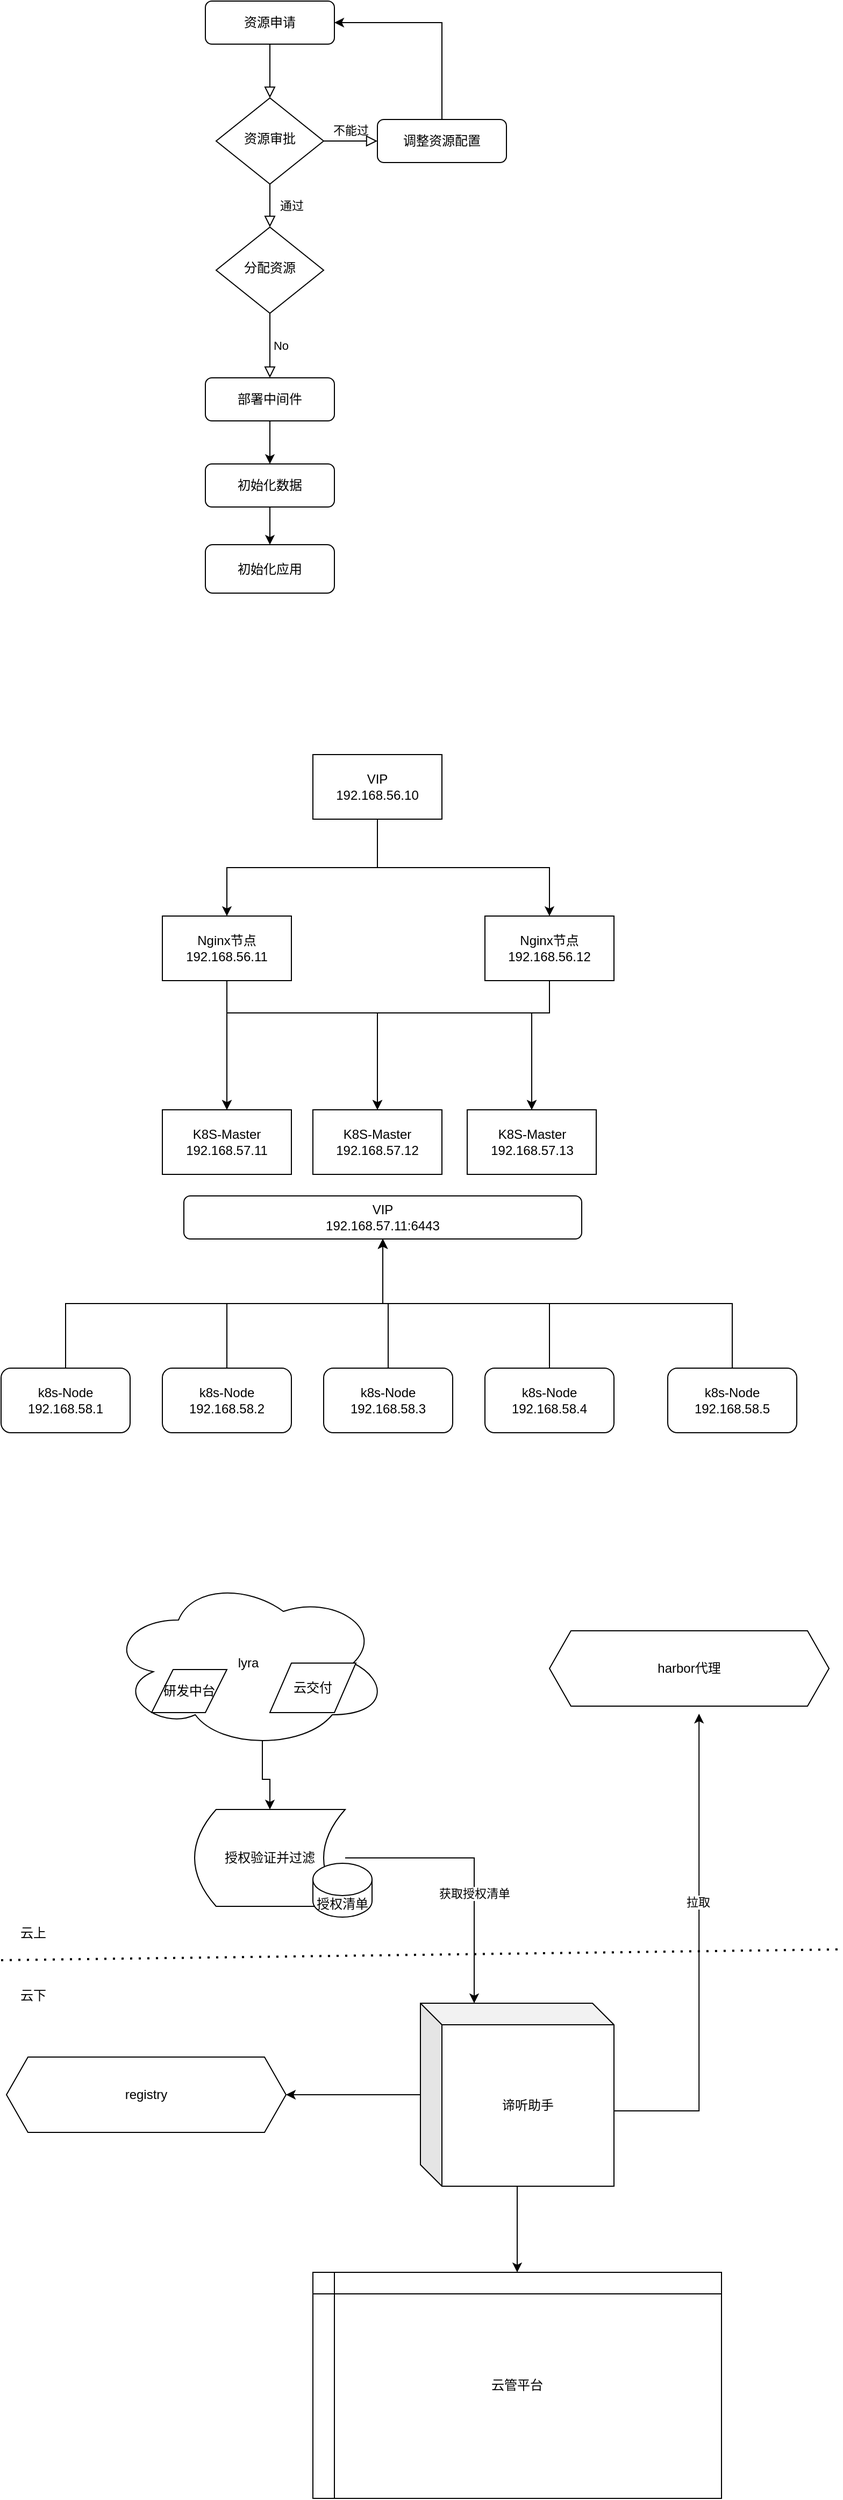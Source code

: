 <mxfile version="24.2.1" type="github">
  <diagram id="C5RBs43oDa-KdzZeNtuy" name="Page-1">
    <mxGraphModel dx="1666" dy="833" grid="1" gridSize="10" guides="1" tooltips="1" connect="1" arrows="1" fold="1" page="1" pageScale="1" pageWidth="827" pageHeight="1169" math="0" shadow="0">
      <root>
        <mxCell id="WIyWlLk6GJQsqaUBKTNV-0" />
        <mxCell id="WIyWlLk6GJQsqaUBKTNV-1" parent="WIyWlLk6GJQsqaUBKTNV-0" />
        <mxCell id="WIyWlLk6GJQsqaUBKTNV-2" value="" style="rounded=0;html=1;jettySize=auto;orthogonalLoop=1;fontSize=11;endArrow=block;endFill=0;endSize=8;strokeWidth=1;shadow=0;labelBackgroundColor=none;edgeStyle=orthogonalEdgeStyle;" parent="WIyWlLk6GJQsqaUBKTNV-1" source="WIyWlLk6GJQsqaUBKTNV-3" target="WIyWlLk6GJQsqaUBKTNV-6" edge="1">
          <mxGeometry relative="1" as="geometry" />
        </mxCell>
        <mxCell id="WIyWlLk6GJQsqaUBKTNV-3" value="资源申请" style="rounded=1;whiteSpace=wrap;html=1;fontSize=12;glass=0;strokeWidth=1;shadow=0;" parent="WIyWlLk6GJQsqaUBKTNV-1" vertex="1">
          <mxGeometry x="220" y="210" width="120" height="40" as="geometry" />
        </mxCell>
        <mxCell id="WIyWlLk6GJQsqaUBKTNV-4" value="通过" style="rounded=0;html=1;jettySize=auto;orthogonalLoop=1;fontSize=11;endArrow=block;endFill=0;endSize=8;strokeWidth=1;shadow=0;labelBackgroundColor=none;edgeStyle=orthogonalEdgeStyle;" parent="WIyWlLk6GJQsqaUBKTNV-1" source="WIyWlLk6GJQsqaUBKTNV-6" target="WIyWlLk6GJQsqaUBKTNV-10" edge="1">
          <mxGeometry y="20" relative="1" as="geometry">
            <mxPoint as="offset" />
          </mxGeometry>
        </mxCell>
        <mxCell id="WIyWlLk6GJQsqaUBKTNV-5" value="不能过" style="edgeStyle=orthogonalEdgeStyle;rounded=0;html=1;jettySize=auto;orthogonalLoop=1;fontSize=11;endArrow=block;endFill=0;endSize=8;strokeWidth=1;shadow=0;labelBackgroundColor=none;" parent="WIyWlLk6GJQsqaUBKTNV-1" source="WIyWlLk6GJQsqaUBKTNV-6" target="WIyWlLk6GJQsqaUBKTNV-7" edge="1">
          <mxGeometry y="10" relative="1" as="geometry">
            <mxPoint as="offset" />
          </mxGeometry>
        </mxCell>
        <mxCell id="WIyWlLk6GJQsqaUBKTNV-6" value="资源审批" style="rhombus;whiteSpace=wrap;html=1;shadow=0;fontFamily=Helvetica;fontSize=12;align=center;strokeWidth=1;spacing=6;spacingTop=-4;" parent="WIyWlLk6GJQsqaUBKTNV-1" vertex="1">
          <mxGeometry x="230" y="300" width="100" height="80" as="geometry" />
        </mxCell>
        <mxCell id="WGYfD-c9LDPwYdoUY4UD-7" style="edgeStyle=orthogonalEdgeStyle;rounded=0;orthogonalLoop=1;jettySize=auto;html=1;entryX=1;entryY=0.5;entryDx=0;entryDy=0;" parent="WIyWlLk6GJQsqaUBKTNV-1" source="WIyWlLk6GJQsqaUBKTNV-7" target="WIyWlLk6GJQsqaUBKTNV-3" edge="1">
          <mxGeometry relative="1" as="geometry">
            <Array as="points">
              <mxPoint x="440" y="230" />
            </Array>
          </mxGeometry>
        </mxCell>
        <mxCell id="WIyWlLk6GJQsqaUBKTNV-7" value="调整资源配置" style="rounded=1;whiteSpace=wrap;html=1;fontSize=12;glass=0;strokeWidth=1;shadow=0;" parent="WIyWlLk6GJQsqaUBKTNV-1" vertex="1">
          <mxGeometry x="380" y="320" width="120" height="40" as="geometry" />
        </mxCell>
        <mxCell id="WIyWlLk6GJQsqaUBKTNV-8" value="No" style="rounded=0;html=1;jettySize=auto;orthogonalLoop=1;fontSize=11;endArrow=block;endFill=0;endSize=8;strokeWidth=1;shadow=0;labelBackgroundColor=none;edgeStyle=orthogonalEdgeStyle;" parent="WIyWlLk6GJQsqaUBKTNV-1" source="WIyWlLk6GJQsqaUBKTNV-10" target="WIyWlLk6GJQsqaUBKTNV-11" edge="1">
          <mxGeometry y="10" relative="1" as="geometry">
            <mxPoint as="offset" />
          </mxGeometry>
        </mxCell>
        <mxCell id="WIyWlLk6GJQsqaUBKTNV-10" value="分配资源" style="rhombus;whiteSpace=wrap;html=1;shadow=0;fontFamily=Helvetica;fontSize=12;align=center;strokeWidth=1;spacing=6;spacingTop=-4;" parent="WIyWlLk6GJQsqaUBKTNV-1" vertex="1">
          <mxGeometry x="230" y="420" width="100" height="80" as="geometry" />
        </mxCell>
        <mxCell id="WGYfD-c9LDPwYdoUY4UD-12" style="edgeStyle=orthogonalEdgeStyle;rounded=0;orthogonalLoop=1;jettySize=auto;html=1;entryX=0.5;entryY=0;entryDx=0;entryDy=0;" parent="WIyWlLk6GJQsqaUBKTNV-1" source="WIyWlLk6GJQsqaUBKTNV-11" target="WGYfD-c9LDPwYdoUY4UD-3" edge="1">
          <mxGeometry relative="1" as="geometry" />
        </mxCell>
        <mxCell id="WIyWlLk6GJQsqaUBKTNV-11" value="部署中间件" style="rounded=1;whiteSpace=wrap;html=1;fontSize=12;glass=0;strokeWidth=1;shadow=0;" parent="WIyWlLk6GJQsqaUBKTNV-1" vertex="1">
          <mxGeometry x="220" y="560" width="120" height="40" as="geometry" />
        </mxCell>
        <mxCell id="WGYfD-c9LDPwYdoUY4UD-6" value="" style="edgeStyle=orthogonalEdgeStyle;rounded=0;orthogonalLoop=1;jettySize=auto;html=1;" parent="WIyWlLk6GJQsqaUBKTNV-1" source="WGYfD-c9LDPwYdoUY4UD-3" target="WGYfD-c9LDPwYdoUY4UD-5" edge="1">
          <mxGeometry relative="1" as="geometry" />
        </mxCell>
        <mxCell id="WGYfD-c9LDPwYdoUY4UD-3" value="初始化数据" style="whiteSpace=wrap;html=1;rounded=1;glass=0;strokeWidth=1;shadow=0;" parent="WIyWlLk6GJQsqaUBKTNV-1" vertex="1">
          <mxGeometry x="220" y="640" width="120" height="40" as="geometry" />
        </mxCell>
        <mxCell id="WGYfD-c9LDPwYdoUY4UD-5" value="初始化应用" style="whiteSpace=wrap;html=1;rounded=1;glass=0;strokeWidth=1;shadow=0;" parent="WIyWlLk6GJQsqaUBKTNV-1" vertex="1">
          <mxGeometry x="220" y="715" width="120" height="45" as="geometry" />
        </mxCell>
        <mxCell id="fI3CVqmz9J1KA1TCEpsG-2" value="" style="edgeStyle=orthogonalEdgeStyle;rounded=0;orthogonalLoop=1;jettySize=auto;html=1;exitX=0.5;exitY=1;exitDx=0;exitDy=0;" parent="WIyWlLk6GJQsqaUBKTNV-1" source="fI3CVqmz9J1KA1TCEpsG-0" target="fI3CVqmz9J1KA1TCEpsG-1" edge="1">
          <mxGeometry relative="1" as="geometry" />
        </mxCell>
        <mxCell id="fI3CVqmz9J1KA1TCEpsG-29" style="edgeStyle=orthogonalEdgeStyle;rounded=0;orthogonalLoop=1;jettySize=auto;html=1;entryX=0.5;entryY=0;entryDx=0;entryDy=0;exitX=0.5;exitY=1;exitDx=0;exitDy=0;" parent="WIyWlLk6GJQsqaUBKTNV-1" source="fI3CVqmz9J1KA1TCEpsG-0" target="fI3CVqmz9J1KA1TCEpsG-3" edge="1">
          <mxGeometry relative="1" as="geometry" />
        </mxCell>
        <mxCell id="fI3CVqmz9J1KA1TCEpsG-0" value="VIP&lt;br&gt;192.168.56.10" style="rounded=0;whiteSpace=wrap;html=1;" parent="WIyWlLk6GJQsqaUBKTNV-1" vertex="1">
          <mxGeometry x="320" y="910" width="120" height="60" as="geometry" />
        </mxCell>
        <mxCell id="fI3CVqmz9J1KA1TCEpsG-23" style="edgeStyle=orthogonalEdgeStyle;rounded=0;orthogonalLoop=1;jettySize=auto;html=1;entryX=0.5;entryY=0;entryDx=0;entryDy=0;" parent="WIyWlLk6GJQsqaUBKTNV-1" source="fI3CVqmz9J1KA1TCEpsG-1" target="fI3CVqmz9J1KA1TCEpsG-9" edge="1">
          <mxGeometry relative="1" as="geometry">
            <Array as="points">
              <mxPoint x="240" y="1150" />
              <mxPoint x="380" y="1150" />
            </Array>
          </mxGeometry>
        </mxCell>
        <mxCell id="fI3CVqmz9J1KA1TCEpsG-24" style="edgeStyle=orthogonalEdgeStyle;rounded=0;orthogonalLoop=1;jettySize=auto;html=1;entryX=0.5;entryY=0;entryDx=0;entryDy=0;" parent="WIyWlLk6GJQsqaUBKTNV-1" source="fI3CVqmz9J1KA1TCEpsG-1" target="fI3CVqmz9J1KA1TCEpsG-8" edge="1">
          <mxGeometry relative="1" as="geometry" />
        </mxCell>
        <mxCell id="fI3CVqmz9J1KA1TCEpsG-25" style="edgeStyle=orthogonalEdgeStyle;rounded=0;orthogonalLoop=1;jettySize=auto;html=1;entryX=0.5;entryY=0;entryDx=0;entryDy=0;" parent="WIyWlLk6GJQsqaUBKTNV-1" source="fI3CVqmz9J1KA1TCEpsG-1" target="fI3CVqmz9J1KA1TCEpsG-10" edge="1">
          <mxGeometry relative="1" as="geometry">
            <Array as="points">
              <mxPoint x="240" y="1150" />
              <mxPoint x="524" y="1150" />
            </Array>
          </mxGeometry>
        </mxCell>
        <mxCell id="fI3CVqmz9J1KA1TCEpsG-1" value="Nginx节点&lt;br&gt;192.168.56.11" style="whiteSpace=wrap;html=1;rounded=0;" parent="WIyWlLk6GJQsqaUBKTNV-1" vertex="1">
          <mxGeometry x="180" y="1060" width="120" height="60" as="geometry" />
        </mxCell>
        <mxCell id="fI3CVqmz9J1KA1TCEpsG-26" style="edgeStyle=orthogonalEdgeStyle;rounded=0;orthogonalLoop=1;jettySize=auto;html=1;entryX=0.5;entryY=0;entryDx=0;entryDy=0;" parent="WIyWlLk6GJQsqaUBKTNV-1" source="fI3CVqmz9J1KA1TCEpsG-3" target="fI3CVqmz9J1KA1TCEpsG-8" edge="1">
          <mxGeometry relative="1" as="geometry">
            <Array as="points">
              <mxPoint x="540" y="1150" />
              <mxPoint x="240" y="1150" />
            </Array>
          </mxGeometry>
        </mxCell>
        <mxCell id="fI3CVqmz9J1KA1TCEpsG-27" style="edgeStyle=orthogonalEdgeStyle;rounded=0;orthogonalLoop=1;jettySize=auto;html=1;entryX=0.5;entryY=0;entryDx=0;entryDy=0;" parent="WIyWlLk6GJQsqaUBKTNV-1" source="fI3CVqmz9J1KA1TCEpsG-3" target="fI3CVqmz9J1KA1TCEpsG-9" edge="1">
          <mxGeometry relative="1" as="geometry">
            <Array as="points">
              <mxPoint x="540" y="1150" />
              <mxPoint x="380" y="1150" />
            </Array>
          </mxGeometry>
        </mxCell>
        <mxCell id="fI3CVqmz9J1KA1TCEpsG-28" style="edgeStyle=orthogonalEdgeStyle;rounded=0;orthogonalLoop=1;jettySize=auto;html=1;entryX=0.5;entryY=0;entryDx=0;entryDy=0;" parent="WIyWlLk6GJQsqaUBKTNV-1" source="fI3CVqmz9J1KA1TCEpsG-3" target="fI3CVqmz9J1KA1TCEpsG-10" edge="1">
          <mxGeometry relative="1" as="geometry">
            <Array as="points">
              <mxPoint x="540" y="1150" />
              <mxPoint x="524" y="1150" />
            </Array>
          </mxGeometry>
        </mxCell>
        <mxCell id="fI3CVqmz9J1KA1TCEpsG-3" value="Nginx节点&lt;br style=&quot;border-color: var(--border-color);&quot;&gt;192.168.56.12" style="whiteSpace=wrap;html=1;rounded=0;" parent="WIyWlLk6GJQsqaUBKTNV-1" vertex="1">
          <mxGeometry x="480" y="1060" width="120" height="60" as="geometry" />
        </mxCell>
        <mxCell id="fI3CVqmz9J1KA1TCEpsG-8" value="K8S-Master&lt;br&gt;192.168.57.11" style="rounded=0;whiteSpace=wrap;html=1;" parent="WIyWlLk6GJQsqaUBKTNV-1" vertex="1">
          <mxGeometry x="180" y="1240" width="120" height="60" as="geometry" />
        </mxCell>
        <mxCell id="fI3CVqmz9J1KA1TCEpsG-9" value="K8S-Master&lt;br&gt;192.168.57.12" style="rounded=0;whiteSpace=wrap;html=1;" parent="WIyWlLk6GJQsqaUBKTNV-1" vertex="1">
          <mxGeometry x="320" y="1240" width="120" height="60" as="geometry" />
        </mxCell>
        <mxCell id="fI3CVqmz9J1KA1TCEpsG-10" value="K8S-Master&lt;br&gt;192.168.57.13" style="rounded=0;whiteSpace=wrap;html=1;" parent="WIyWlLk6GJQsqaUBKTNV-1" vertex="1">
          <mxGeometry x="463.5" y="1240" width="120" height="60" as="geometry" />
        </mxCell>
        <mxCell id="fI3CVqmz9J1KA1TCEpsG-18" style="edgeStyle=orthogonalEdgeStyle;rounded=0;orthogonalLoop=1;jettySize=auto;html=1;entryX=0.5;entryY=1;entryDx=0;entryDy=0;exitX=0.5;exitY=0;exitDx=0;exitDy=0;" parent="WIyWlLk6GJQsqaUBKTNV-1" source="fI3CVqmz9J1KA1TCEpsG-11" target="fI3CVqmz9J1KA1TCEpsG-16" edge="1">
          <mxGeometry relative="1" as="geometry" />
        </mxCell>
        <mxCell id="fI3CVqmz9J1KA1TCEpsG-11" value="k8s-Node&lt;br&gt;192.168.58.1" style="rounded=1;whiteSpace=wrap;html=1;" parent="WIyWlLk6GJQsqaUBKTNV-1" vertex="1">
          <mxGeometry x="30" y="1480" width="120" height="60" as="geometry" />
        </mxCell>
        <mxCell id="fI3CVqmz9J1KA1TCEpsG-19" style="edgeStyle=orthogonalEdgeStyle;rounded=0;orthogonalLoop=1;jettySize=auto;html=1;entryX=0.5;entryY=1;entryDx=0;entryDy=0;" parent="WIyWlLk6GJQsqaUBKTNV-1" source="fI3CVqmz9J1KA1TCEpsG-12" target="fI3CVqmz9J1KA1TCEpsG-16" edge="1">
          <mxGeometry relative="1" as="geometry" />
        </mxCell>
        <mxCell id="fI3CVqmz9J1KA1TCEpsG-12" value="k8s-Node&lt;br style=&quot;border-color: var(--border-color);&quot;&gt;192.168.58.2" style="rounded=1;whiteSpace=wrap;html=1;" parent="WIyWlLk6GJQsqaUBKTNV-1" vertex="1">
          <mxGeometry x="180" y="1480" width="120" height="60" as="geometry" />
        </mxCell>
        <mxCell id="fI3CVqmz9J1KA1TCEpsG-20" style="edgeStyle=orthogonalEdgeStyle;rounded=0;orthogonalLoop=1;jettySize=auto;html=1;entryX=0.5;entryY=1;entryDx=0;entryDy=0;" parent="WIyWlLk6GJQsqaUBKTNV-1" source="fI3CVqmz9J1KA1TCEpsG-13" target="fI3CVqmz9J1KA1TCEpsG-16" edge="1">
          <mxGeometry relative="1" as="geometry" />
        </mxCell>
        <mxCell id="fI3CVqmz9J1KA1TCEpsG-13" value="k8s-Node&lt;br style=&quot;border-color: var(--border-color);&quot;&gt;192.168.58.3" style="rounded=1;whiteSpace=wrap;html=1;" parent="WIyWlLk6GJQsqaUBKTNV-1" vertex="1">
          <mxGeometry x="330" y="1480" width="120" height="60" as="geometry" />
        </mxCell>
        <mxCell id="fI3CVqmz9J1KA1TCEpsG-21" style="edgeStyle=orthogonalEdgeStyle;rounded=0;orthogonalLoop=1;jettySize=auto;html=1;entryX=0.5;entryY=1;entryDx=0;entryDy=0;" parent="WIyWlLk6GJQsqaUBKTNV-1" source="fI3CVqmz9J1KA1TCEpsG-14" target="fI3CVqmz9J1KA1TCEpsG-16" edge="1">
          <mxGeometry relative="1" as="geometry" />
        </mxCell>
        <mxCell id="fI3CVqmz9J1KA1TCEpsG-14" value="k8s-Node&lt;br style=&quot;border-color: var(--border-color);&quot;&gt;192.168.58.4" style="rounded=1;whiteSpace=wrap;html=1;" parent="WIyWlLk6GJQsqaUBKTNV-1" vertex="1">
          <mxGeometry x="480" y="1480" width="120" height="60" as="geometry" />
        </mxCell>
        <mxCell id="fI3CVqmz9J1KA1TCEpsG-22" style="edgeStyle=orthogonalEdgeStyle;rounded=0;orthogonalLoop=1;jettySize=auto;html=1;entryX=0.5;entryY=1;entryDx=0;entryDy=0;exitX=0.5;exitY=0;exitDx=0;exitDy=0;" parent="WIyWlLk6GJQsqaUBKTNV-1" source="fI3CVqmz9J1KA1TCEpsG-15" target="fI3CVqmz9J1KA1TCEpsG-16" edge="1">
          <mxGeometry relative="1" as="geometry" />
        </mxCell>
        <mxCell id="fI3CVqmz9J1KA1TCEpsG-15" value="k8s-Node&lt;br style=&quot;border-color: var(--border-color);&quot;&gt;192.168.58.5" style="rounded=1;whiteSpace=wrap;html=1;" parent="WIyWlLk6GJQsqaUBKTNV-1" vertex="1">
          <mxGeometry x="650" y="1480" width="120" height="60" as="geometry" />
        </mxCell>
        <mxCell id="fI3CVqmz9J1KA1TCEpsG-16" value="VIP&lt;br&gt;192.168.57.11:6443" style="rounded=1;whiteSpace=wrap;html=1;" parent="WIyWlLk6GJQsqaUBKTNV-1" vertex="1">
          <mxGeometry x="200" y="1320" width="370" height="40" as="geometry" />
        </mxCell>
        <mxCell id="P1wORCQNYCT3Gb7tXOtF-7" style="edgeStyle=orthogonalEdgeStyle;rounded=0;orthogonalLoop=1;jettySize=auto;html=1;exitX=0.55;exitY=0.95;exitDx=0;exitDy=0;exitPerimeter=0;" edge="1" parent="WIyWlLk6GJQsqaUBKTNV-1" source="P1wORCQNYCT3Gb7tXOtF-0" target="P1wORCQNYCT3Gb7tXOtF-6">
          <mxGeometry relative="1" as="geometry" />
        </mxCell>
        <mxCell id="P1wORCQNYCT3Gb7tXOtF-0" value="lyra" style="ellipse;shape=cloud;whiteSpace=wrap;html=1;" vertex="1" parent="WIyWlLk6GJQsqaUBKTNV-1">
          <mxGeometry x="130" y="1674" width="260" height="160" as="geometry" />
        </mxCell>
        <mxCell id="P1wORCQNYCT3Gb7tXOtF-1" value="研发中台" style="shape=parallelogram;perimeter=parallelogramPerimeter;whiteSpace=wrap;html=1;fixedSize=1;" vertex="1" parent="WIyWlLk6GJQsqaUBKTNV-1">
          <mxGeometry x="170" y="1760" width="70" height="40" as="geometry" />
        </mxCell>
        <mxCell id="P1wORCQNYCT3Gb7tXOtF-2" value="云交付" style="shape=parallelogram;perimeter=parallelogramPerimeter;whiteSpace=wrap;html=1;fixedSize=1;" vertex="1" parent="WIyWlLk6GJQsqaUBKTNV-1">
          <mxGeometry x="280" y="1754" width="80" height="46" as="geometry" />
        </mxCell>
        <mxCell id="P1wORCQNYCT3Gb7tXOtF-3" value="harbor代理" style="shape=hexagon;perimeter=hexagonPerimeter2;whiteSpace=wrap;html=1;fixedSize=1;" vertex="1" parent="WIyWlLk6GJQsqaUBKTNV-1">
          <mxGeometry x="540" y="1724" width="260" height="70" as="geometry" />
        </mxCell>
        <mxCell id="P1wORCQNYCT3Gb7tXOtF-10" style="edgeStyle=orthogonalEdgeStyle;rounded=0;orthogonalLoop=1;jettySize=auto;html=1;" edge="1" parent="WIyWlLk6GJQsqaUBKTNV-1" source="P1wORCQNYCT3Gb7tXOtF-5" target="P1wORCQNYCT3Gb7tXOtF-9">
          <mxGeometry relative="1" as="geometry" />
        </mxCell>
        <mxCell id="P1wORCQNYCT3Gb7tXOtF-20" style="edgeStyle=orthogonalEdgeStyle;rounded=0;orthogonalLoop=1;jettySize=auto;html=1;entryX=1;entryY=0.5;entryDx=0;entryDy=0;" edge="1" parent="WIyWlLk6GJQsqaUBKTNV-1" source="P1wORCQNYCT3Gb7tXOtF-5" target="P1wORCQNYCT3Gb7tXOtF-17">
          <mxGeometry relative="1" as="geometry">
            <mxPoint x="300" y="2205" as="targetPoint" />
          </mxGeometry>
        </mxCell>
        <mxCell id="P1wORCQNYCT3Gb7tXOtF-5" value="谛听助手" style="shape=cube;whiteSpace=wrap;html=1;boundedLbl=1;backgroundOutline=1;darkOpacity=0.05;darkOpacity2=0.1;" vertex="1" parent="WIyWlLk6GJQsqaUBKTNV-1">
          <mxGeometry x="420" y="2070" width="180" height="170" as="geometry" />
        </mxCell>
        <mxCell id="P1wORCQNYCT3Gb7tXOtF-6" value="授权验证并过滤" style="shape=dataStorage;whiteSpace=wrap;html=1;fixedSize=1;" vertex="1" parent="WIyWlLk6GJQsqaUBKTNV-1">
          <mxGeometry x="210" y="1890" width="140" height="90" as="geometry" />
        </mxCell>
        <mxCell id="P1wORCQNYCT3Gb7tXOtF-8" style="edgeStyle=orthogonalEdgeStyle;rounded=0;orthogonalLoop=1;jettySize=auto;html=1;entryX=0;entryY=0;entryDx=50;entryDy=0;entryPerimeter=0;" edge="1" parent="WIyWlLk6GJQsqaUBKTNV-1" source="P1wORCQNYCT3Gb7tXOtF-6" target="P1wORCQNYCT3Gb7tXOtF-5">
          <mxGeometry relative="1" as="geometry" />
        </mxCell>
        <mxCell id="P1wORCQNYCT3Gb7tXOtF-25" value="获取授权清单" style="edgeLabel;html=1;align=center;verticalAlign=middle;resizable=0;points=[];" vertex="1" connectable="0" parent="P1wORCQNYCT3Gb7tXOtF-8">
          <mxGeometry x="0.2" relative="1" as="geometry">
            <mxPoint as="offset" />
          </mxGeometry>
        </mxCell>
        <mxCell id="P1wORCQNYCT3Gb7tXOtF-9" value="云管平台" style="shape=internalStorage;whiteSpace=wrap;html=1;backgroundOutline=1;" vertex="1" parent="WIyWlLk6GJQsqaUBKTNV-1">
          <mxGeometry x="320" y="2320" width="380" height="210" as="geometry" />
        </mxCell>
        <mxCell id="P1wORCQNYCT3Gb7tXOtF-11" style="edgeStyle=orthogonalEdgeStyle;rounded=0;orthogonalLoop=1;jettySize=auto;html=1;entryX=0.535;entryY=1.1;entryDx=0;entryDy=0;entryPerimeter=0;exitX=0;exitY=0;exitDx=180;exitDy=95;exitPerimeter=0;" edge="1" parent="WIyWlLk6GJQsqaUBKTNV-1" source="P1wORCQNYCT3Gb7tXOtF-5" target="P1wORCQNYCT3Gb7tXOtF-3">
          <mxGeometry relative="1" as="geometry">
            <Array as="points">
              <mxPoint x="600" y="2170" />
              <mxPoint x="679" y="2170" />
            </Array>
          </mxGeometry>
        </mxCell>
        <mxCell id="P1wORCQNYCT3Gb7tXOtF-24" value="拉取" style="edgeLabel;html=1;align=center;verticalAlign=middle;resizable=0;points=[];" vertex="1" connectable="0" parent="P1wORCQNYCT3Gb7tXOtF-11">
          <mxGeometry x="0.228" y="1" relative="1" as="geometry">
            <mxPoint as="offset" />
          </mxGeometry>
        </mxCell>
        <mxCell id="P1wORCQNYCT3Gb7tXOtF-16" value="" style="endArrow=none;dashed=1;html=1;dashPattern=1 3;strokeWidth=2;rounded=0;" edge="1" parent="WIyWlLk6GJQsqaUBKTNV-1">
          <mxGeometry width="50" height="50" relative="1" as="geometry">
            <mxPoint x="30" y="2030" as="sourcePoint" />
            <mxPoint x="810" y="2020" as="targetPoint" />
          </mxGeometry>
        </mxCell>
        <mxCell id="P1wORCQNYCT3Gb7tXOtF-17" value="registry" style="shape=hexagon;perimeter=hexagonPerimeter2;whiteSpace=wrap;html=1;fixedSize=1;" vertex="1" parent="WIyWlLk6GJQsqaUBKTNV-1">
          <mxGeometry x="35" y="2120" width="260" height="70" as="geometry" />
        </mxCell>
        <mxCell id="P1wORCQNYCT3Gb7tXOtF-18" value="云下" style="text;html=1;align=center;verticalAlign=middle;whiteSpace=wrap;rounded=0;" vertex="1" parent="WIyWlLk6GJQsqaUBKTNV-1">
          <mxGeometry x="30" y="2048" width="60" height="30" as="geometry" />
        </mxCell>
        <mxCell id="P1wORCQNYCT3Gb7tXOtF-19" value="云上" style="text;html=1;align=center;verticalAlign=middle;whiteSpace=wrap;rounded=0;" vertex="1" parent="WIyWlLk6GJQsqaUBKTNV-1">
          <mxGeometry x="30" y="1990" width="60" height="30" as="geometry" />
        </mxCell>
        <mxCell id="P1wORCQNYCT3Gb7tXOtF-21" value="授权清单" style="shape=cylinder3;whiteSpace=wrap;html=1;boundedLbl=1;backgroundOutline=1;size=15;" vertex="1" parent="WIyWlLk6GJQsqaUBKTNV-1">
          <mxGeometry x="320" y="1940" width="55" height="50" as="geometry" />
        </mxCell>
      </root>
    </mxGraphModel>
  </diagram>
</mxfile>
